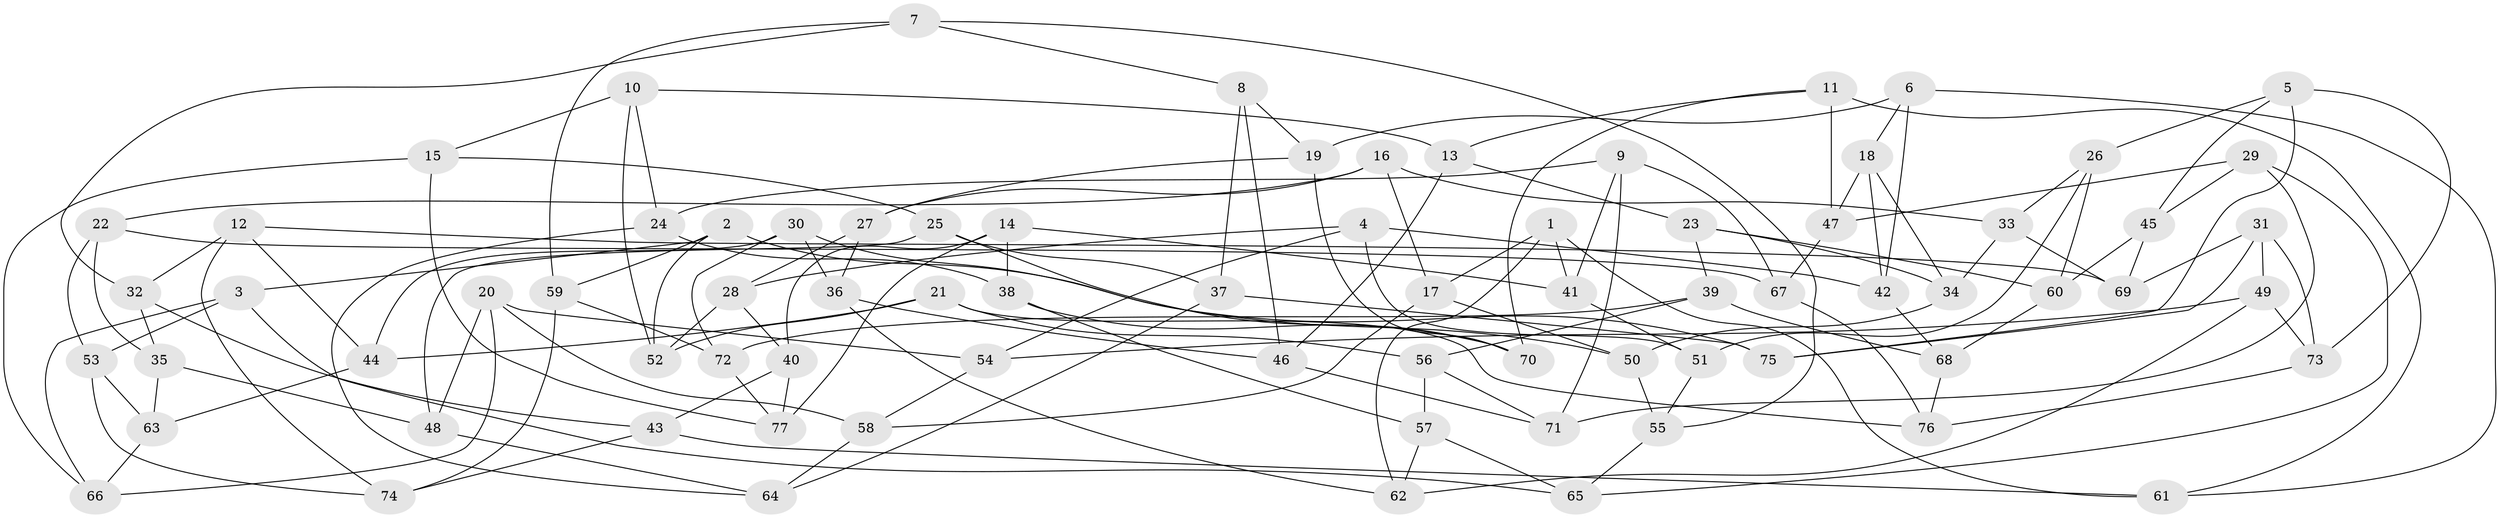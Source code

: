 // coarse degree distribution, {3: 0.34782608695652173, 6: 0.17391304347826086, 4: 0.21739130434782608, 7: 0.043478260869565216, 5: 0.13043478260869565, 9: 0.08695652173913043}
// Generated by graph-tools (version 1.1) at 2025/03/03/04/25 22:03:29]
// undirected, 77 vertices, 154 edges
graph export_dot {
graph [start="1"]
  node [color=gray90,style=filled];
  1;
  2;
  3;
  4;
  5;
  6;
  7;
  8;
  9;
  10;
  11;
  12;
  13;
  14;
  15;
  16;
  17;
  18;
  19;
  20;
  21;
  22;
  23;
  24;
  25;
  26;
  27;
  28;
  29;
  30;
  31;
  32;
  33;
  34;
  35;
  36;
  37;
  38;
  39;
  40;
  41;
  42;
  43;
  44;
  45;
  46;
  47;
  48;
  49;
  50;
  51;
  52;
  53;
  54;
  55;
  56;
  57;
  58;
  59;
  60;
  61;
  62;
  63;
  64;
  65;
  66;
  67;
  68;
  69;
  70;
  71;
  72;
  73;
  74;
  75;
  76;
  77;
  1 -- 62;
  1 -- 61;
  1 -- 17;
  1 -- 41;
  2 -- 52;
  2 -- 59;
  2 -- 75;
  2 -- 3;
  3 -- 65;
  3 -- 53;
  3 -- 66;
  4 -- 54;
  4 -- 42;
  4 -- 51;
  4 -- 28;
  5 -- 26;
  5 -- 75;
  5 -- 73;
  5 -- 45;
  6 -- 18;
  6 -- 61;
  6 -- 19;
  6 -- 42;
  7 -- 8;
  7 -- 32;
  7 -- 59;
  7 -- 55;
  8 -- 46;
  8 -- 19;
  8 -- 37;
  9 -- 71;
  9 -- 24;
  9 -- 67;
  9 -- 41;
  10 -- 13;
  10 -- 15;
  10 -- 24;
  10 -- 52;
  11 -- 13;
  11 -- 70;
  11 -- 47;
  11 -- 61;
  12 -- 74;
  12 -- 32;
  12 -- 44;
  12 -- 69;
  13 -- 46;
  13 -- 23;
  14 -- 77;
  14 -- 38;
  14 -- 40;
  14 -- 41;
  15 -- 77;
  15 -- 66;
  15 -- 25;
  16 -- 33;
  16 -- 17;
  16 -- 27;
  16 -- 22;
  17 -- 58;
  17 -- 50;
  18 -- 47;
  18 -- 34;
  18 -- 42;
  19 -- 70;
  19 -- 27;
  20 -- 48;
  20 -- 58;
  20 -- 66;
  20 -- 54;
  21 -- 44;
  21 -- 56;
  21 -- 76;
  21 -- 52;
  22 -- 53;
  22 -- 35;
  22 -- 67;
  23 -- 39;
  23 -- 60;
  23 -- 34;
  24 -- 38;
  24 -- 64;
  25 -- 48;
  25 -- 70;
  25 -- 37;
  26 -- 60;
  26 -- 33;
  26 -- 51;
  27 -- 28;
  27 -- 36;
  28 -- 40;
  28 -- 52;
  29 -- 45;
  29 -- 71;
  29 -- 47;
  29 -- 65;
  30 -- 50;
  30 -- 44;
  30 -- 72;
  30 -- 36;
  31 -- 49;
  31 -- 75;
  31 -- 69;
  31 -- 73;
  32 -- 35;
  32 -- 43;
  33 -- 69;
  33 -- 34;
  34 -- 50;
  35 -- 48;
  35 -- 63;
  36 -- 46;
  36 -- 62;
  37 -- 64;
  37 -- 75;
  38 -- 57;
  38 -- 70;
  39 -- 72;
  39 -- 56;
  39 -- 68;
  40 -- 77;
  40 -- 43;
  41 -- 51;
  42 -- 68;
  43 -- 61;
  43 -- 74;
  44 -- 63;
  45 -- 60;
  45 -- 69;
  46 -- 71;
  47 -- 67;
  48 -- 64;
  49 -- 54;
  49 -- 62;
  49 -- 73;
  50 -- 55;
  51 -- 55;
  53 -- 63;
  53 -- 74;
  54 -- 58;
  55 -- 65;
  56 -- 57;
  56 -- 71;
  57 -- 65;
  57 -- 62;
  58 -- 64;
  59 -- 74;
  59 -- 72;
  60 -- 68;
  63 -- 66;
  67 -- 76;
  68 -- 76;
  72 -- 77;
  73 -- 76;
}
